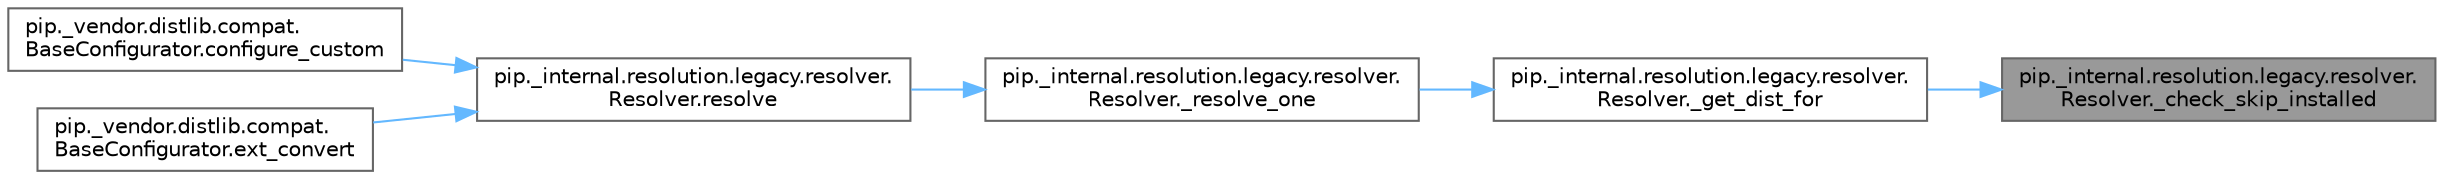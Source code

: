 digraph "pip._internal.resolution.legacy.resolver.Resolver._check_skip_installed"
{
 // LATEX_PDF_SIZE
  bgcolor="transparent";
  edge [fontname=Helvetica,fontsize=10,labelfontname=Helvetica,labelfontsize=10];
  node [fontname=Helvetica,fontsize=10,shape=box,height=0.2,width=0.4];
  rankdir="RL";
  Node1 [id="Node000001",label="pip._internal.resolution.legacy.resolver.\lResolver._check_skip_installed",height=0.2,width=0.4,color="gray40", fillcolor="grey60", style="filled", fontcolor="black",tooltip=" "];
  Node1 -> Node2 [id="edge1_Node000001_Node000002",dir="back",color="steelblue1",style="solid",tooltip=" "];
  Node2 [id="Node000002",label="pip._internal.resolution.legacy.resolver.\lResolver._get_dist_for",height=0.2,width=0.4,color="grey40", fillcolor="white", style="filled",URL="$classpip_1_1__internal_1_1resolution_1_1legacy_1_1resolver_1_1_resolver.html#a8e3774b4a6e1b1f04b14fffa37590f8b",tooltip=" "];
  Node2 -> Node3 [id="edge2_Node000002_Node000003",dir="back",color="steelblue1",style="solid",tooltip=" "];
  Node3 [id="Node000003",label="pip._internal.resolution.legacy.resolver.\lResolver._resolve_one",height=0.2,width=0.4,color="grey40", fillcolor="white", style="filled",URL="$classpip_1_1__internal_1_1resolution_1_1legacy_1_1resolver_1_1_resolver.html#a2ee6a7aa9fc595d0e96e033490313574",tooltip=" "];
  Node3 -> Node4 [id="edge3_Node000003_Node000004",dir="back",color="steelblue1",style="solid",tooltip=" "];
  Node4 [id="Node000004",label="pip._internal.resolution.legacy.resolver.\lResolver.resolve",height=0.2,width=0.4,color="grey40", fillcolor="white", style="filled",URL="$classpip_1_1__internal_1_1resolution_1_1legacy_1_1resolver_1_1_resolver.html#ab3d8e771687f08dc1861a9acdc60b9ee",tooltip=" "];
  Node4 -> Node5 [id="edge4_Node000004_Node000005",dir="back",color="steelblue1",style="solid",tooltip=" "];
  Node5 [id="Node000005",label="pip._vendor.distlib.compat.\lBaseConfigurator.configure_custom",height=0.2,width=0.4,color="grey40", fillcolor="white", style="filled",URL="$classpip_1_1__vendor_1_1distlib_1_1compat_1_1_base_configurator.html#af4feb3037e756b7064576de15a803f21",tooltip=" "];
  Node4 -> Node6 [id="edge5_Node000004_Node000006",dir="back",color="steelblue1",style="solid",tooltip=" "];
  Node6 [id="Node000006",label="pip._vendor.distlib.compat.\lBaseConfigurator.ext_convert",height=0.2,width=0.4,color="grey40", fillcolor="white", style="filled",URL="$classpip_1_1__vendor_1_1distlib_1_1compat_1_1_base_configurator.html#ad2396c99e842d8f5f96207d76d9491cd",tooltip=" "];
}
